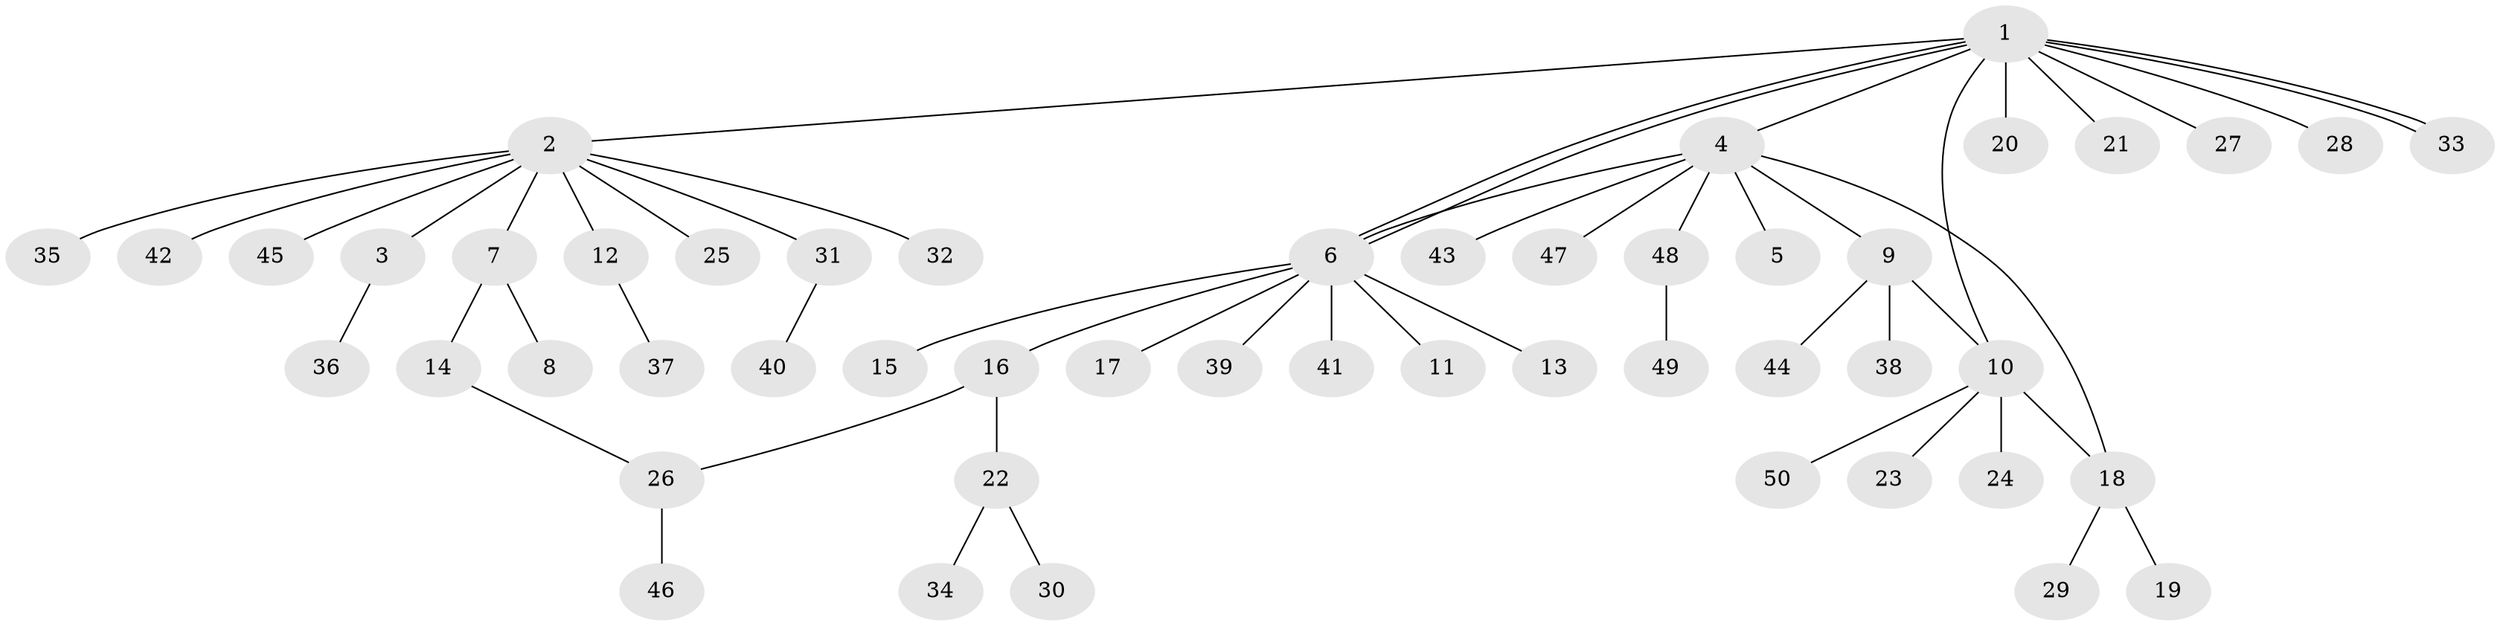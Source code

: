 // Generated by graph-tools (version 1.1) at 2025/01/03/09/25 03:01:51]
// undirected, 50 vertices, 55 edges
graph export_dot {
graph [start="1"]
  node [color=gray90,style=filled];
  1;
  2;
  3;
  4;
  5;
  6;
  7;
  8;
  9;
  10;
  11;
  12;
  13;
  14;
  15;
  16;
  17;
  18;
  19;
  20;
  21;
  22;
  23;
  24;
  25;
  26;
  27;
  28;
  29;
  30;
  31;
  32;
  33;
  34;
  35;
  36;
  37;
  38;
  39;
  40;
  41;
  42;
  43;
  44;
  45;
  46;
  47;
  48;
  49;
  50;
  1 -- 2;
  1 -- 4;
  1 -- 6;
  1 -- 6;
  1 -- 10;
  1 -- 20;
  1 -- 21;
  1 -- 27;
  1 -- 28;
  1 -- 33;
  1 -- 33;
  2 -- 3;
  2 -- 7;
  2 -- 12;
  2 -- 25;
  2 -- 31;
  2 -- 32;
  2 -- 35;
  2 -- 42;
  2 -- 45;
  3 -- 36;
  4 -- 5;
  4 -- 6;
  4 -- 9;
  4 -- 18;
  4 -- 43;
  4 -- 47;
  4 -- 48;
  6 -- 11;
  6 -- 13;
  6 -- 15;
  6 -- 16;
  6 -- 17;
  6 -- 39;
  6 -- 41;
  7 -- 8;
  7 -- 14;
  9 -- 10;
  9 -- 38;
  9 -- 44;
  10 -- 18;
  10 -- 23;
  10 -- 24;
  10 -- 50;
  12 -- 37;
  14 -- 26;
  16 -- 22;
  16 -- 26;
  18 -- 19;
  18 -- 29;
  22 -- 30;
  22 -- 34;
  26 -- 46;
  31 -- 40;
  48 -- 49;
}
